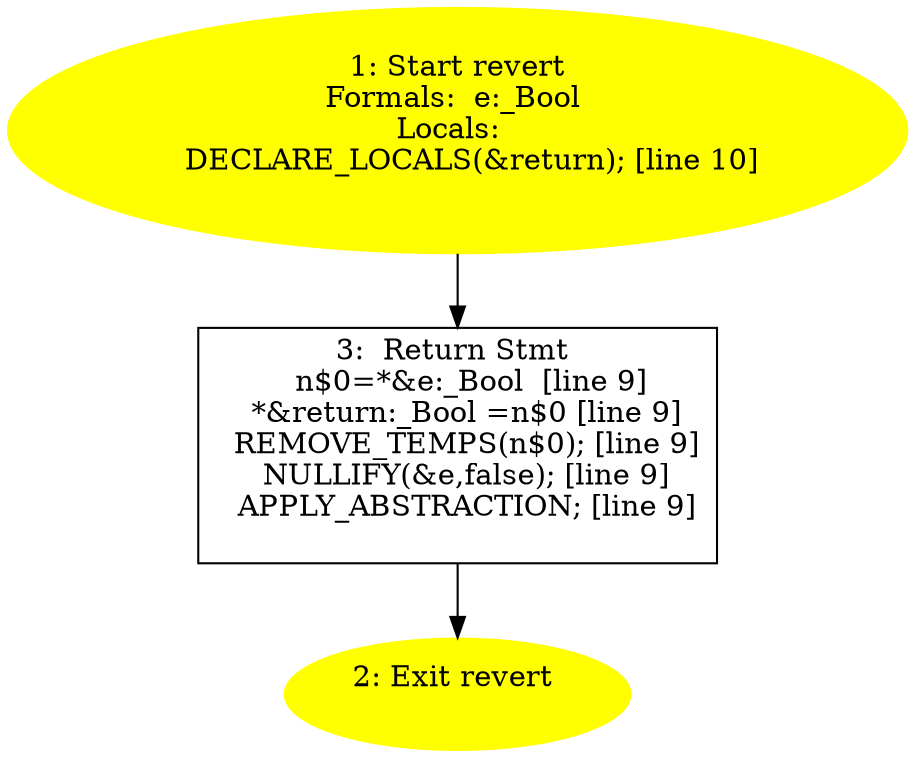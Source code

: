 digraph iCFG {
3 [label="3:  Return Stmt \n   n$0=*&e:_Bool  [line 9]\n  *&return:_Bool =n$0 [line 9]\n  REMOVE_TEMPS(n$0); [line 9]\n  NULLIFY(&e,false); [line 9]\n  APPLY_ABSTRACTION; [line 9]\n " shape="box"]
	

	 3 -> 2 ;
2 [label="2: Exit revert \n  " color=yellow style=filled]
	

1 [label="1: Start revert\nFormals:  e:_Bool \nLocals:  \n   DECLARE_LOCALS(&return); [line 10]\n " color=yellow style=filled]
	

	 1 -> 3 ;
}
